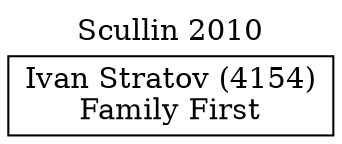 // House preference flow
digraph "Ivan Stratov (4154)_Scullin_2010" {
	graph [label="Scullin 2010" labelloc=t mclimit=10]
	node [shape=box]
	"Ivan Stratov (4154)" [label="Ivan Stratov (4154)
Family First"]
}
